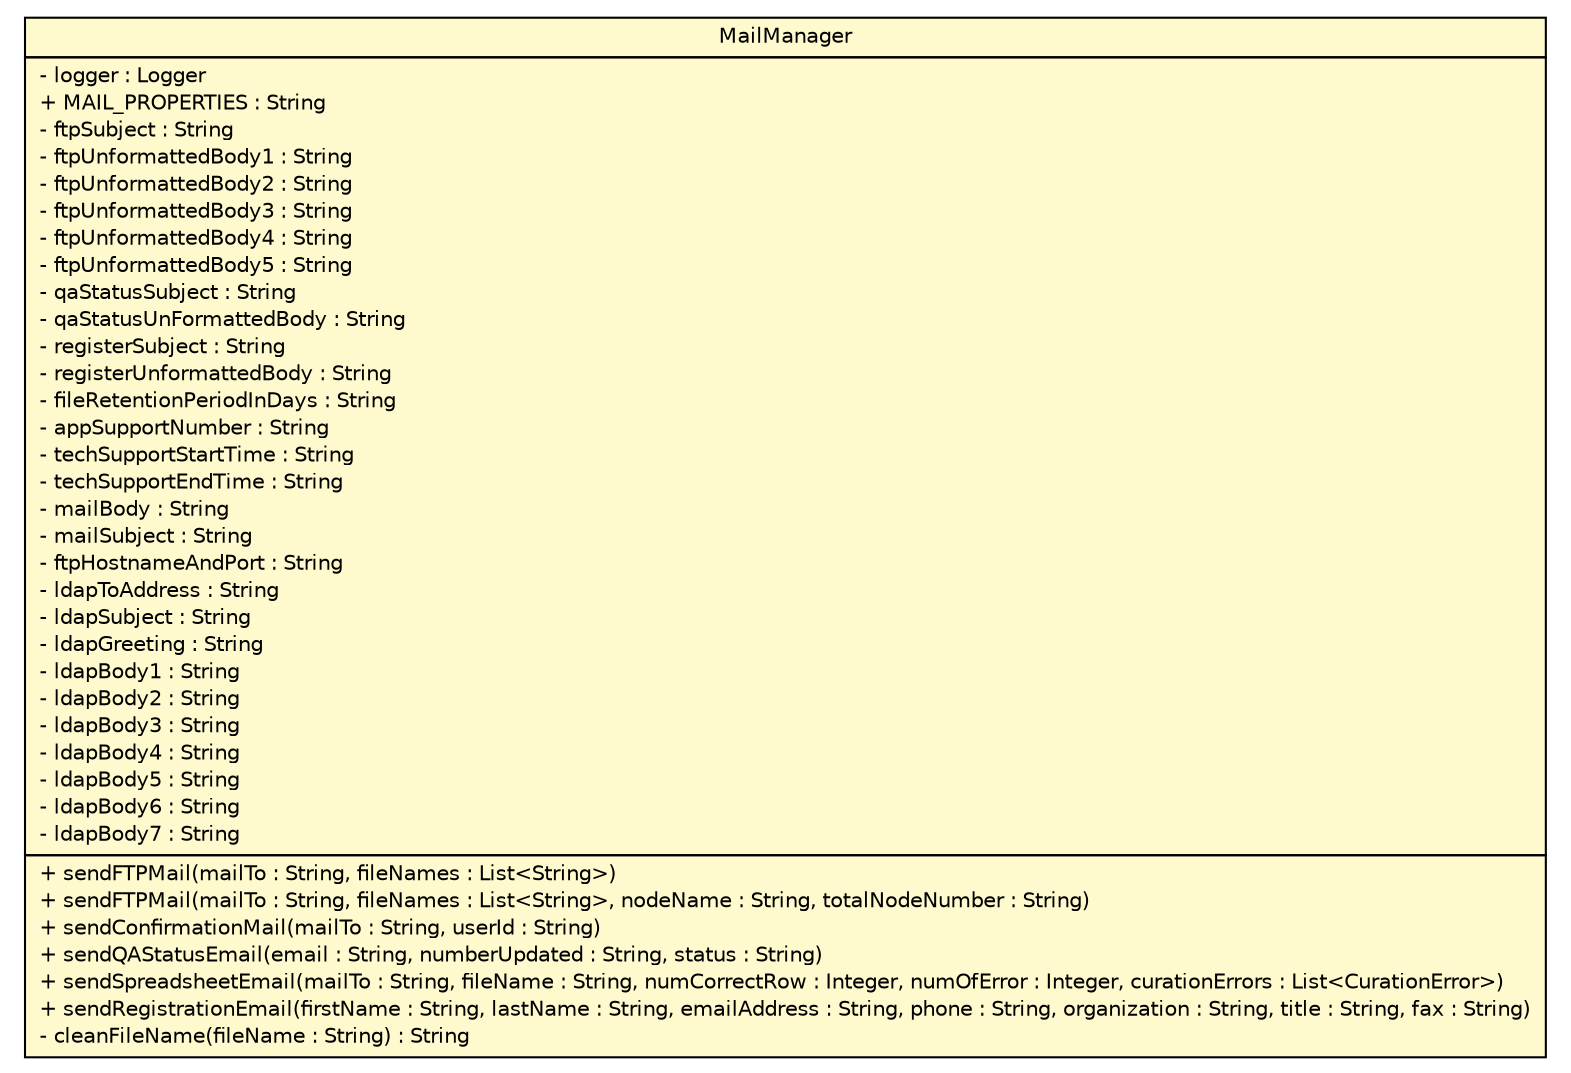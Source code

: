 #!/usr/local/bin/dot
#
# Class diagram 
# Generated by UmlGraph version 4.8 (http://www.spinellis.gr/sw/umlgraph)
#

digraph G {
	edge [fontname="Helvetica",fontsize=10,labelfontname="Helvetica",labelfontsize=10];
	node [fontname="Helvetica",fontsize=10,shape=plaintext];
	// gov.nih.nci.ncia.util.MailManager
	c64892 [label=<<table border="0" cellborder="1" cellspacing="0" cellpadding="2" port="p" bgcolor="lemonChiffon" href="./MailManager.html">
		<tr><td><table border="0" cellspacing="0" cellpadding="1">
			<tr><td> MailManager </td></tr>
		</table></td></tr>
		<tr><td><table border="0" cellspacing="0" cellpadding="1">
			<tr><td align="left"> - logger : Logger </td></tr>
			<tr><td align="left"> + MAIL_PROPERTIES : String </td></tr>
			<tr><td align="left"> - ftpSubject : String </td></tr>
			<tr><td align="left"> - ftpUnformattedBody1 : String </td></tr>
			<tr><td align="left"> - ftpUnformattedBody2 : String </td></tr>
			<tr><td align="left"> - ftpUnformattedBody3 : String </td></tr>
			<tr><td align="left"> - ftpUnformattedBody4 : String </td></tr>
			<tr><td align="left"> - ftpUnformattedBody5 : String </td></tr>
			<tr><td align="left"> - qaStatusSubject : String </td></tr>
			<tr><td align="left"> - qaStatusUnFormattedBody : String </td></tr>
			<tr><td align="left"> - registerSubject : String </td></tr>
			<tr><td align="left"> - registerUnformattedBody : String </td></tr>
			<tr><td align="left"> - fileRetentionPeriodInDays : String </td></tr>
			<tr><td align="left"> - appSupportNumber : String </td></tr>
			<tr><td align="left"> - techSupportStartTime : String </td></tr>
			<tr><td align="left"> - techSupportEndTime : String </td></tr>
			<tr><td align="left"> - mailBody : String </td></tr>
			<tr><td align="left"> - mailSubject : String </td></tr>
			<tr><td align="left"> - ftpHostnameAndPort : String </td></tr>
			<tr><td align="left"> - ldapToAddress : String </td></tr>
			<tr><td align="left"> - ldapSubject : String </td></tr>
			<tr><td align="left"> - ldapGreeting : String </td></tr>
			<tr><td align="left"> - ldapBody1 : String </td></tr>
			<tr><td align="left"> - ldapBody2 : String </td></tr>
			<tr><td align="left"> - ldapBody3 : String </td></tr>
			<tr><td align="left"> - ldapBody4 : String </td></tr>
			<tr><td align="left"> - ldapBody5 : String </td></tr>
			<tr><td align="left"> - ldapBody6 : String </td></tr>
			<tr><td align="left"> - ldapBody7 : String </td></tr>
		</table></td></tr>
		<tr><td><table border="0" cellspacing="0" cellpadding="1">
			<tr><td align="left"> + sendFTPMail(mailTo : String, fileNames : List&lt;String&gt;) </td></tr>
			<tr><td align="left"> + sendFTPMail(mailTo : String, fileNames : List&lt;String&gt;, nodeName : String, totalNodeNumber : String) </td></tr>
			<tr><td align="left"> + sendConfirmationMail(mailTo : String, userId : String) </td></tr>
			<tr><td align="left"> + sendQAStatusEmail(email : String, numberUpdated : String, status : String) </td></tr>
			<tr><td align="left"> + sendSpreadsheetEmail(mailTo : String, fileName : String, numCorrectRow : Integer, numOfError : Integer, curationErrors : List&lt;CurationError&gt;) </td></tr>
			<tr><td align="left"> + sendRegistrationEmail(firstName : String, lastName : String, emailAddress : String, phone : String, organization : String, title : String, fax : String) </td></tr>
			<tr><td align="left"> - cleanFileName(fileName : String) : String </td></tr>
		</table></td></tr>
		</table>>, fontname="Helvetica", fontcolor="black", fontsize=10.0];
}

